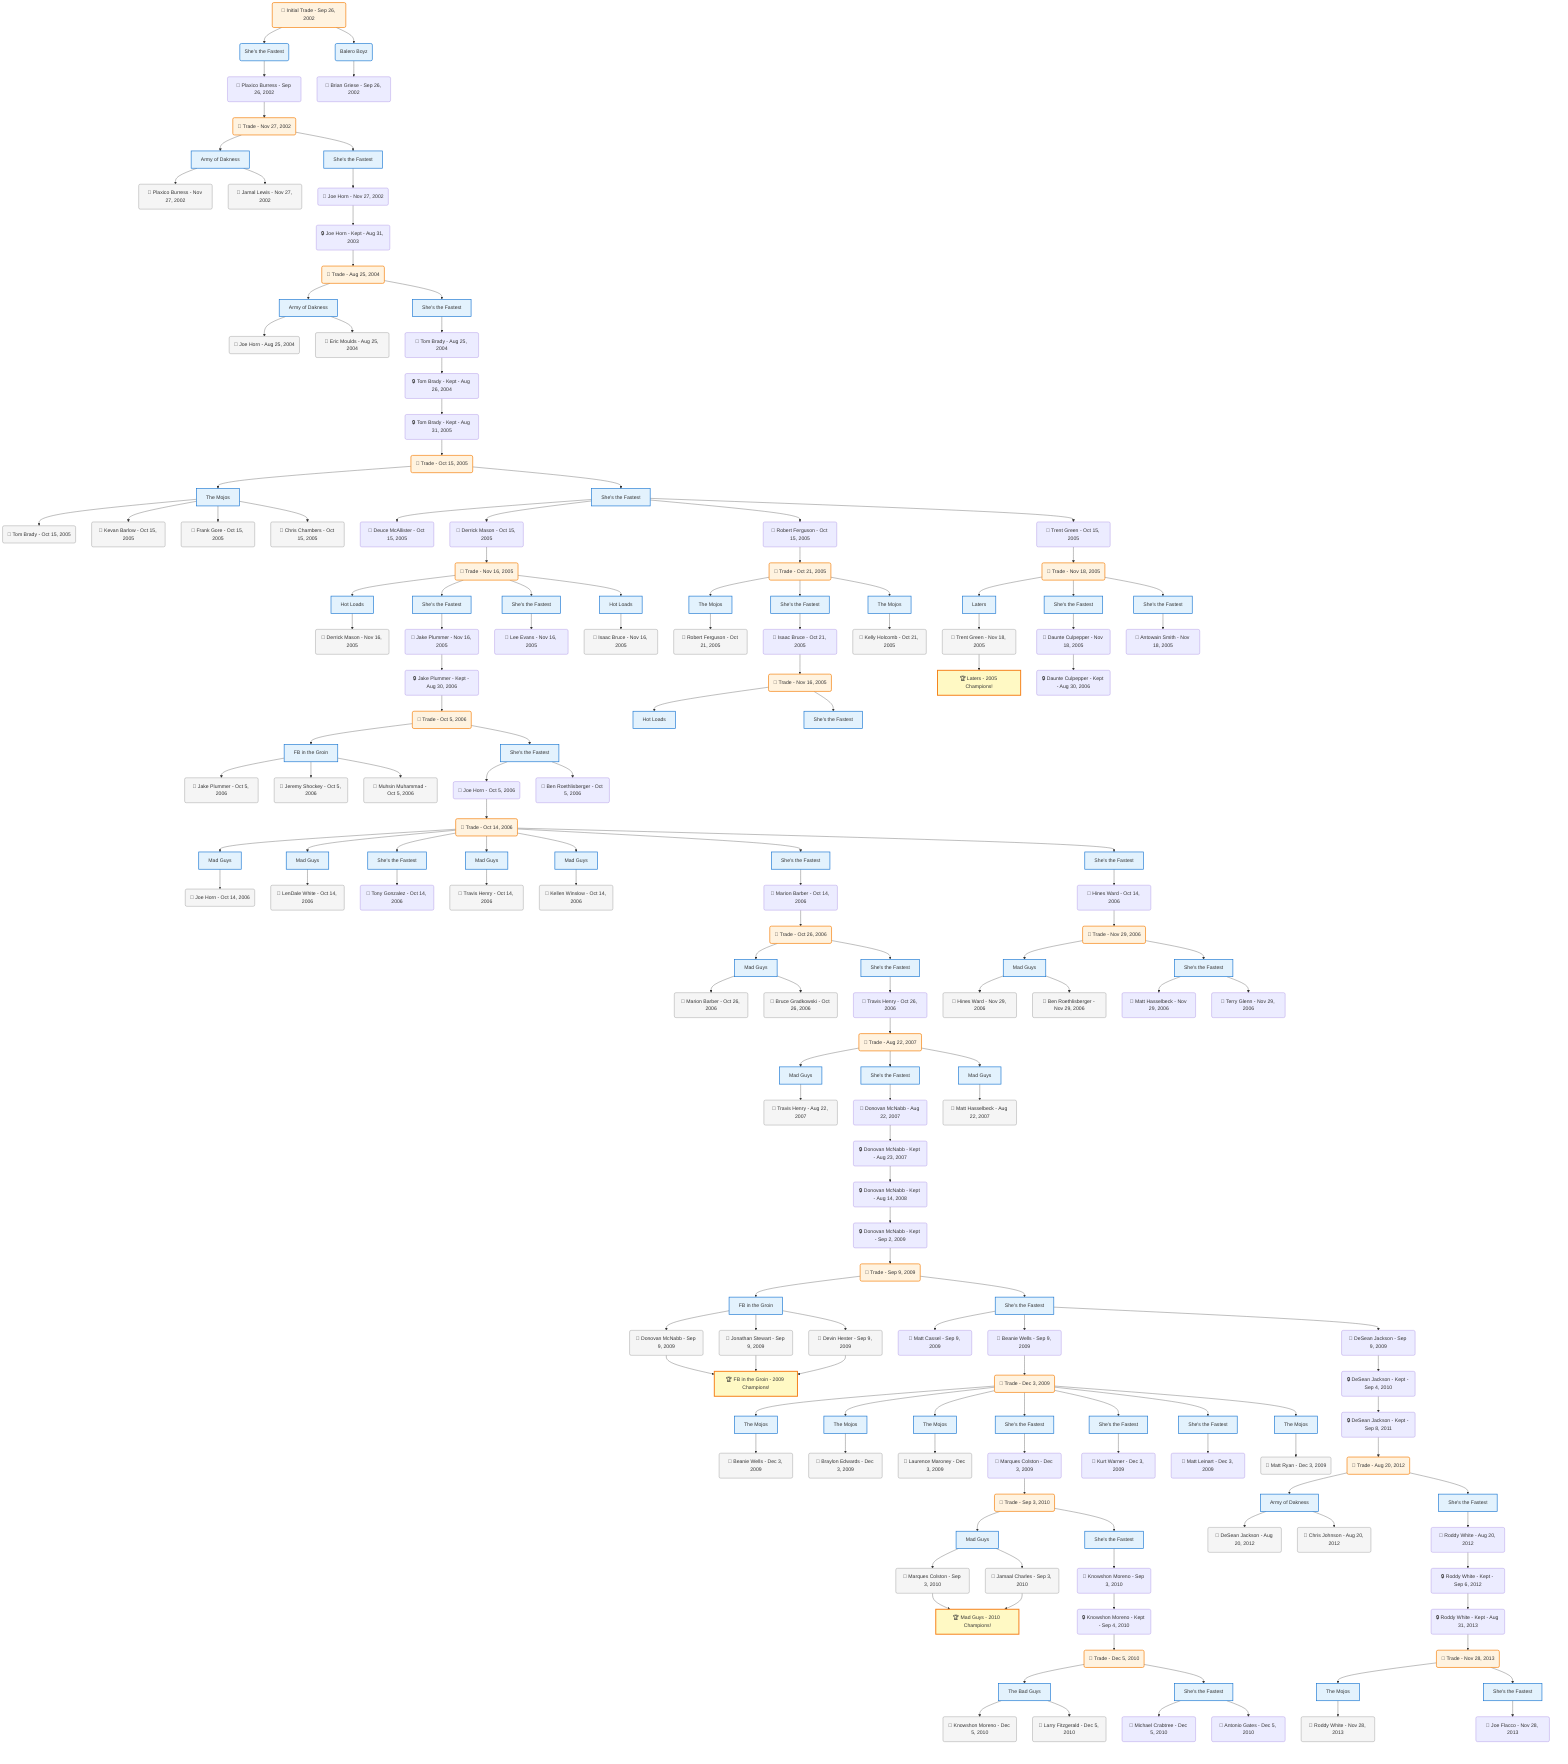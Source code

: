flowchart TD

    TRADE_MAIN("🔄 Initial Trade - Sep 26, 2002")
    TEAM_1("She's the Fastest")
    TEAM_2("Balero Boyz")
    NODE_e73a4d75-3c39-418b-83bf-5400a06d812b("🔄 Plaxico Burress - Sep 26, 2002")
    TRADE_c9e23dff-caff-466d-9021-720c18fcf674_3("🔄 Trade - Nov 27, 2002")
    TEAM_40f7599b-e68f-4bf4-9553-bf7e10924635_4["Army of Dakness"]
    NODE_47456492-c7e7-4cfd-8cba-3abeeae18756("🔄 Plaxico Burress - Nov 27, 2002")
    NODE_a34509b1-a19e-4f5c-b527-c4be0260620e("🔄 Jamal Lewis - Nov 27, 2002")
    TEAM_4449259f-64af-44fd-9235-1facc0926234_5["She's the Fastest"]
    NODE_7c6aa258-a826-4100-a271-447001b177e8("🔄 Joe Horn - Nov 27, 2002")
    NODE_f91b9794-75a1-4497-9d7b-c937f57704a2("🔒 Joe Horn - Kept - Aug 31, 2003")
    TRADE_4ff51cdc-f290-4fad-af7b-6c9cd15b3332_6("🔄 Trade - Aug 25, 2004")
    TEAM_40f7599b-e68f-4bf4-9553-bf7e10924635_7["Army of Dakness"]
    NODE_ec2dca4a-cc47-4359-bca9-9b2e328fa0e8("🔄 Joe Horn - Aug 25, 2004")
    NODE_e9df46e1-87c5-4ad4-860c-37a4f395e231("🔄 Eric Moulds - Aug 25, 2004")
    TEAM_4449259f-64af-44fd-9235-1facc0926234_8["She's the Fastest"]
    NODE_06ba16df-93ef-4b65-b17c-1578e79d0d9e("🔄 Tom Brady - Aug 25, 2004")
    NODE_1df80d1c-03d7-45ad-89ab-46b99e44149f("🔒 Tom Brady - Kept - Aug 26, 2004")
    NODE_1a406189-c686-4bfc-aa30-962688a6c7e3("🔒 Tom Brady - Kept - Aug 31, 2005")
    TRADE_252904e5-c7ca-4e00-8c3b-297dae410711_9("🔄 Trade - Oct 15, 2005")
    TEAM_bbe2d0ad-54cf-4c22-be82-b2a5f262a157_10["The Mojos"]
    NODE_8b33942d-0a32-467b-8e67-02066c38937a("🔄 Tom Brady - Oct 15, 2005")
    NODE_b74de993-7349-4e20-ae5c-8f8462f831ff("🔄 Kevan Barlow - Oct 15, 2005")
    NODE_d84435b0-f7f9-494c-a91c-c4f75add7031("🔄 Frank Gore - Oct 15, 2005")
    NODE_5d13be28-54e5-4ffc-8e48-d3a0c871123f("🔄 Chris Chambers - Oct 15, 2005")
    TEAM_4449259f-64af-44fd-9235-1facc0926234_11["She's the Fastest"]
    NODE_7b796b96-f948-4ab7-80ca-1763b1f70b23("🔄 Deuce McAllister - Oct 15, 2005")
    NODE_b95df2c3-bb8a-4c0a-b8d9-2f98268c8636("🔄 Derrick Mason - Oct 15, 2005")
    TRADE_481a314d-2bf1-4e89-b525-27336309fb27_12("🔄 Trade - Nov 16, 2005")
    TEAM_8e9f18ff-62c3-40e8-bb10-32f74cf4ee33_13["Hot Loads"]
    NODE_b6e4e873-9023-4563-8c44-ce1008afc077("🔄 Derrick Mason - Nov 16, 2005")
    TEAM_4449259f-64af-44fd-9235-1facc0926234_14["She's the Fastest"]
    NODE_dd9740e3-ccfd-4b02-bbff-1935a00722bb("🔄 Jake Plummer - Nov 16, 2005")
    NODE_9fabe81e-5e0c-42d7-8375-c211189eb514("🔒 Jake Plummer - Kept - Aug 30, 2006")
    TRADE_ec8047e7-9914-4c8f-8182-dfe15f74e699_15("🔄 Trade - Oct 5, 2006")
    TEAM_f483ecf1-cd17-4991-854b-e52dfc957b45_16["FB in the Groin"]
    NODE_69ecdbbe-6332-4926-9a78-c7965cbc96dc("🔄 Jake Plummer - Oct 5, 2006")
    NODE_c57e70ab-6f35-4286-b3f0-13b79a160e15("🔄 Jeremy Shockey - Oct 5, 2006")
    NODE_444c6e1b-4de0-497e-bb5f-f65850abe6c6("🔄 Muhsin Muhammad - Oct 5, 2006")
    TEAM_4449259f-64af-44fd-9235-1facc0926234_17["She's the Fastest"]
    NODE_b3d96c99-6169-4838-a146-0ccb6553a40f("🔄 Joe Horn - Oct 5, 2006")
    TRADE_ce20ada5-488c-42bb-81ff-654bf10c775e_18("🔄 Trade - Oct 14, 2006")
    TEAM_f5908944-6efd-40eb-af54-6c53004e0e2f_19["Mad Guys"]
    NODE_2d5e163c-cf82-4f0c-b2b0-928482ea4ad2("🔄 Joe Horn - Oct 14, 2006")
    TEAM_f5908944-6efd-40eb-af54-6c53004e0e2f_20["Mad Guys"]
    NODE_f2a49ad0-9bef-4fd1-94ed-61651a84658b("🔄 LenDale White - Oct 14, 2006")
    TEAM_4449259f-64af-44fd-9235-1facc0926234_21["She's the Fastest"]
    NODE_318494ea-3c4e-4311-aae1-6262e1d62dd2("🔄 Tony Gonzalez - Oct 14, 2006")
    TEAM_f5908944-6efd-40eb-af54-6c53004e0e2f_22["Mad Guys"]
    NODE_282956be-e712-4df6-843a-9d92485c0ae4("🔄 Travis Henry - Oct 14, 2006")
    TEAM_f5908944-6efd-40eb-af54-6c53004e0e2f_23["Mad Guys"]
    NODE_226cc31f-fa1b-4444-9edd-d799c92a88af("🔄 Kellen Winslow - Oct 14, 2006")
    TEAM_4449259f-64af-44fd-9235-1facc0926234_24["She's the Fastest"]
    NODE_76fc29b7-369e-4798-8eac-eaa63e814539("🔄 Marion Barber - Oct 14, 2006")
    TRADE_5d3bc4a9-4882-4228-a856-7e54ae8aafc2_25("🔄 Trade - Oct 26, 2006")
    TEAM_f5908944-6efd-40eb-af54-6c53004e0e2f_26["Mad Guys"]
    NODE_1977b820-e794-4826-a87e-c7ab3bffeb05("🔄 Marion Barber - Oct 26, 2006")
    NODE_48b9675f-7bae-44b9-a520-04d629791a34("🔄 Bruce Gradkowski - Oct 26, 2006")
    TEAM_4449259f-64af-44fd-9235-1facc0926234_27["She's the Fastest"]
    NODE_6372070f-eeba-4284-a58b-94618802e524("🔄 Travis Henry - Oct 26, 2006")
    TRADE_308eb20b-53a3-4f9b-966d-71bfd7563fae_28("🔄 Trade - Aug 22, 2007")
    TEAM_f5908944-6efd-40eb-af54-6c53004e0e2f_29["Mad Guys"]
    NODE_5040ed8f-9252-42e7-8404-b38608ad1d57("🔄 Travis Henry - Aug 22, 2007")
    TEAM_4449259f-64af-44fd-9235-1facc0926234_30["She's the Fastest"]
    NODE_785862b2-4564-4496-aacf-45ba6c83093f("🔄 Donovan McNabb - Aug 22, 2007")
    NODE_6d0e067b-138d-4c48-a5a8-b1066288bdf3("🔒 Donovan McNabb - Kept - Aug 23, 2007")
    NODE_f4f33216-fc5e-425e-a2da-c957a8101213("🔒 Donovan McNabb - Kept - Aug 14, 2008")
    NODE_566b66a0-df77-4a32-a603-975b992e6062("🔒 Donovan McNabb - Kept - Sep 2, 2009")
    TRADE_d64744f2-649c-41d8-81d6-cb12408f9a20_31("🔄 Trade - Sep 9, 2009")
    TEAM_f483ecf1-cd17-4991-854b-e52dfc957b45_32["FB in the Groin"]
    NODE_3128e3d6-ada1-4ddc-99ad-add55e2d292b("🔄 Donovan McNabb - Sep 9, 2009")
    CHAMP_f483ecf1-cd17-4991-854b-e52dfc957b45_2009["🏆 FB in the Groin - 2009 Champions!"]
    NODE_15682633-4c98-4792-b4d5-ef220e682543("🔄 Jonathan Stewart - Sep 9, 2009")
    NODE_2506304d-9aeb-4778-8bbb-feb1241129b8("🔄 Devin Hester - Sep 9, 2009")
    TEAM_4449259f-64af-44fd-9235-1facc0926234_33["She's the Fastest"]
    NODE_da366052-1793-4ec3-aeef-e2d58fcebf07("🔄 Matt Cassel - Sep 9, 2009")
    NODE_6dd1fdfd-8b13-4c36-b124-f5bc0932f73f("🔄 Beanie Wells - Sep 9, 2009")
    TRADE_e8c7b327-7c15-4132-8918-1ccb803d3cb3_34("🔄 Trade - Dec 3, 2009")
    TEAM_bbe2d0ad-54cf-4c22-be82-b2a5f262a157_35["The Mojos"]
    NODE_fb21570f-4fa7-4277-b242-752759ecd6ca("🔄 Beanie Wells - Dec 3, 2009")
    TEAM_bbe2d0ad-54cf-4c22-be82-b2a5f262a157_36["The Mojos"]
    NODE_8ad98370-e765-4528-899b-039fc791b409("🔄 Braylon Edwards - Dec 3, 2009")
    TEAM_bbe2d0ad-54cf-4c22-be82-b2a5f262a157_37["The Mojos"]
    NODE_16e44121-7fef-4e60-a4d8-39d87a019805("🔄 Laurence Maroney - Dec 3, 2009")
    TEAM_4449259f-64af-44fd-9235-1facc0926234_38["She's the Fastest"]
    NODE_8f183324-b3dc-46b4-bbe0-76f206cb24ee("🔄 Marques Colston - Dec 3, 2009")
    TRADE_664c0593-08b2-4014-96b5-f9505dd0abcf_39("🔄 Trade - Sep 3, 2010")
    TEAM_f5908944-6efd-40eb-af54-6c53004e0e2f_40["Mad Guys"]
    NODE_95e1e39b-1714-410c-9892-ac5cc4bc5223("🔄 Marques Colston - Sep 3, 2010")
    CHAMP_f5908944-6efd-40eb-af54-6c53004e0e2f_2010["🏆 Mad Guys - 2010 Champions!"]
    NODE_281c90e5-f919-4693-8733-eee9f5c6f6da("🔄 Jamaal Charles - Sep 3, 2010")
    TEAM_4449259f-64af-44fd-9235-1facc0926234_41["She's the Fastest"]
    NODE_fd02085d-71ad-46e1-b7cc-06f45da9eb89("🔄 Knowshon Moreno - Sep 3, 2010")
    NODE_27d92d64-f467-4a04-b71b-391a2d495356("🔒 Knowshon Moreno - Kept - Sep 4, 2010")
    TRADE_7079c566-1aef-449d-80e3-81013e223777_42("🔄 Trade - Dec 5, 2010")
    TEAM_b2220d1a-ff75-4622-9757-09978901110f_43["The Bad Guys"]
    NODE_e3eeb034-e4c6-4be5-a812-b2c48eba0d53("🔄 Knowshon Moreno - Dec 5, 2010")
    NODE_fbf9d819-d0b8-4ee4-afe1-0b279afe083d("🔄 Larry Fitzgerald - Dec 5, 2010")
    TEAM_4449259f-64af-44fd-9235-1facc0926234_44["She's the Fastest"]
    NODE_3f49242f-c13a-4378-b163-959d8092b13e("🔄 Michael Crabtree - Dec 5, 2010")
    NODE_e2188277-78ab-4766-9782-da39ab3295ef("🔄 Antonio Gates - Dec 5, 2010")
    TEAM_4449259f-64af-44fd-9235-1facc0926234_45["She's the Fastest"]
    NODE_6bc2416f-f57e-4b16-8235-be0b7609e651("🔄 Kurt Warner - Dec 3, 2009")
    TEAM_4449259f-64af-44fd-9235-1facc0926234_46["She's the Fastest"]
    NODE_1ef12492-61ee-4b66-bd62-daa01556b535("🔄 Matt Leinart - Dec 3, 2009")
    TEAM_bbe2d0ad-54cf-4c22-be82-b2a5f262a157_47["The Mojos"]
    NODE_7ae52589-c36b-4b14-8fb9-f6b745ba608d("🔄 Matt Ryan - Dec 3, 2009")
    NODE_620b330b-81b8-4a9f-9476-febda8d1f7e0("🔄 DeSean Jackson - Sep 9, 2009")
    NODE_4108947d-3fba-4cd0-b690-a74622f6719b("🔒 DeSean Jackson - Kept - Sep 4, 2010")
    NODE_847cf1ae-bc2d-47d1-a1e7-f5ebcd390247("🔒 DeSean Jackson - Kept - Sep 8, 2011")
    TRADE_776f10c8-b633-44f1-9b69-2c1a3e3960a8_48("🔄 Trade - Aug 20, 2012")
    TEAM_40f7599b-e68f-4bf4-9553-bf7e10924635_49["Army of Dakness"]
    NODE_f91646d3-8672-4501-84ce-fee2f323f2a6("🔄 DeSean Jackson - Aug 20, 2012")
    NODE_0b176d9f-318c-441e-bec5-2f4e158dfe93("🔄 Chris Johnson - Aug 20, 2012")
    TEAM_4449259f-64af-44fd-9235-1facc0926234_50["She's the Fastest"]
    NODE_5014c5ff-0cc0-477c-8366-0057daba9002("🔄 Roddy White - Aug 20, 2012")
    NODE_b73ba180-9d18-48a1-b198-dd22f915a95f("🔒 Roddy White - Kept - Sep 6, 2012")
    NODE_3bb6ed06-96a5-4ace-89d9-8d7919d0dae1("🔒 Roddy White - Kept - Aug 31, 2013")
    TRADE_0ded9ddb-c05f-4690-885f-7c5615a42e55_51("🔄 Trade - Nov 28, 2013")
    TEAM_bbe2d0ad-54cf-4c22-be82-b2a5f262a157_52["The Mojos"]
    NODE_4f5d45ce-ecc7-4ae4-a143-0b055f240c09("🔄 Roddy White - Nov 28, 2013")
    TEAM_4449259f-64af-44fd-9235-1facc0926234_53["She's the Fastest"]
    NODE_d8b30ecd-e75e-4fa9-a32d-edb51a22a96e("🔄 Joe Flacco - Nov 28, 2013")
    TEAM_f5908944-6efd-40eb-af54-6c53004e0e2f_54["Mad Guys"]
    NODE_06b4815b-97ba-4f51-8303-f5cfed55f7a3("🔄 Matt Hasselbeck - Aug 22, 2007")
    TEAM_4449259f-64af-44fd-9235-1facc0926234_55["She's the Fastest"]
    NODE_fd2f47c1-8ed6-4c4d-92c5-fa95074e6f3b("🔄 Hines Ward - Oct 14, 2006")
    TRADE_06fb8c3a-33af-4b79-ab48-d50c700a376b_56("🔄 Trade - Nov 29, 2006")
    TEAM_f5908944-6efd-40eb-af54-6c53004e0e2f_57["Mad Guys"]
    NODE_bdd103d9-e937-4bd8-b04e-546096a292a3("🔄 Hines Ward - Nov 29, 2006")
    NODE_58f26ffa-7c76-48c0-a511-e4ad4db00d53("🔄 Ben Roethlisberger - Nov 29, 2006")
    TEAM_4449259f-64af-44fd-9235-1facc0926234_58["She's the Fastest"]
    NODE_ba802b4a-92bf-43a5-ba4e-92405ba533ed("🔄 Matt Hasselbeck - Nov 29, 2006")
    NODE_26eb6b05-5762-4b25-8cba-d62d74e4bc48("🔄 Terry Glenn - Nov 29, 2006")
    NODE_5641278b-5d11-44ac-bd94-4078d5654562("🔄 Ben Roethlisberger - Oct 5, 2006")
    TEAM_4449259f-64af-44fd-9235-1facc0926234_59["She's the Fastest"]
    NODE_920ec44a-401f-4b74-b240-5a0ec0fbc8bb("🔄 Lee Evans - Nov 16, 2005")
    TEAM_8e9f18ff-62c3-40e8-bb10-32f74cf4ee33_60["Hot Loads"]
    NODE_91e1931d-f9b7-453e-aa07-7162e3caa4c2("🔄 Isaac Bruce - Nov 16, 2005")
    NODE_6b9d65bd-2e53-465e-a1ab-468244ef1558("🔄 Robert Ferguson - Oct 15, 2005")
    TRADE_1cf50cbf-9ec0-4288-a07c-24c63552f784_61("🔄 Trade - Oct 21, 2005")
    TEAM_bbe2d0ad-54cf-4c22-be82-b2a5f262a157_62["The Mojos"]
    NODE_fe76140e-27cf-4bd3-b9b3-c917e074d4b9("🔄 Robert Ferguson - Oct 21, 2005")
    TEAM_4449259f-64af-44fd-9235-1facc0926234_63["She's the Fastest"]
    NODE_e17e06b6-a265-45cc-89e7-a0e8c9608cac("🔄 Isaac Bruce - Oct 21, 2005")
    TRADE_481a314d-2bf1-4e89-b525-27336309fb27_64("🔄 Trade - Nov 16, 2005")
    TEAM_8e9f18ff-62c3-40e8-bb10-32f74cf4ee33_65["Hot Loads"]
    TEAM_4449259f-64af-44fd-9235-1facc0926234_66["She's the Fastest"]
    TEAM_bbe2d0ad-54cf-4c22-be82-b2a5f262a157_67["The Mojos"]
    NODE_2231d014-4a4b-411d-8997-bd39ce98bf2c("🔄 Kelly Holcomb - Oct 21, 2005")
    NODE_fde3e885-4394-421c-aec6-8300e3bdc0b1("🔄 Trent Green - Oct 15, 2005")
    TRADE_827e2df3-a5f0-440e-b717-91eaebf821cd_68("🔄 Trade - Nov 18, 2005")
    TEAM_825928a9-7194-43aa-b7ae-fc78c2510b16_69["Laters"]
    NODE_e596635c-f617-4bfe-a16b-8d4585549004("🔄 Trent Green - Nov 18, 2005")
    CHAMP_825928a9-7194-43aa-b7ae-fc78c2510b16_2005["🏆 Laters - 2005 Champions!"]
    TEAM_4449259f-64af-44fd-9235-1facc0926234_70["She's the Fastest"]
    NODE_5ab5eff2-8bb5-4004-b255-51849d4c8465("🔄 Daunte Culpepper - Nov 18, 2005")
    NODE_669e3933-9be8-430f-9abd-a64c20c79f47("🔒 Daunte Culpepper - Kept - Aug 30, 2006")
    TEAM_4449259f-64af-44fd-9235-1facc0926234_71["She's the Fastest"]
    NODE_5cb43d92-7613-4633-8131-e1f703ca05ea("🔄 Antowain Smith - Nov 18, 2005")
    NODE_babeec47-e5d1-448f-aafc-91d0cb1a1460("🔄 Brian Griese - Sep 26, 2002")

    TRADE_MAIN --> TEAM_1
    TRADE_MAIN --> TEAM_2
    TEAM_1 --> NODE_e73a4d75-3c39-418b-83bf-5400a06d812b
    NODE_e73a4d75-3c39-418b-83bf-5400a06d812b --> TRADE_c9e23dff-caff-466d-9021-720c18fcf674_3
    TRADE_c9e23dff-caff-466d-9021-720c18fcf674_3 --> TEAM_40f7599b-e68f-4bf4-9553-bf7e10924635_4
    TEAM_40f7599b-e68f-4bf4-9553-bf7e10924635_4 --> NODE_47456492-c7e7-4cfd-8cba-3abeeae18756
    TEAM_40f7599b-e68f-4bf4-9553-bf7e10924635_4 --> NODE_a34509b1-a19e-4f5c-b527-c4be0260620e
    TRADE_c9e23dff-caff-466d-9021-720c18fcf674_3 --> TEAM_4449259f-64af-44fd-9235-1facc0926234_5
    TEAM_4449259f-64af-44fd-9235-1facc0926234_5 --> NODE_7c6aa258-a826-4100-a271-447001b177e8
    NODE_7c6aa258-a826-4100-a271-447001b177e8 --> NODE_f91b9794-75a1-4497-9d7b-c937f57704a2
    NODE_f91b9794-75a1-4497-9d7b-c937f57704a2 --> TRADE_4ff51cdc-f290-4fad-af7b-6c9cd15b3332_6
    TRADE_4ff51cdc-f290-4fad-af7b-6c9cd15b3332_6 --> TEAM_40f7599b-e68f-4bf4-9553-bf7e10924635_7
    TEAM_40f7599b-e68f-4bf4-9553-bf7e10924635_7 --> NODE_ec2dca4a-cc47-4359-bca9-9b2e328fa0e8
    TEAM_40f7599b-e68f-4bf4-9553-bf7e10924635_7 --> NODE_e9df46e1-87c5-4ad4-860c-37a4f395e231
    TRADE_4ff51cdc-f290-4fad-af7b-6c9cd15b3332_6 --> TEAM_4449259f-64af-44fd-9235-1facc0926234_8
    TEAM_4449259f-64af-44fd-9235-1facc0926234_8 --> NODE_06ba16df-93ef-4b65-b17c-1578e79d0d9e
    NODE_06ba16df-93ef-4b65-b17c-1578e79d0d9e --> NODE_1df80d1c-03d7-45ad-89ab-46b99e44149f
    NODE_1df80d1c-03d7-45ad-89ab-46b99e44149f --> NODE_1a406189-c686-4bfc-aa30-962688a6c7e3
    NODE_1a406189-c686-4bfc-aa30-962688a6c7e3 --> TRADE_252904e5-c7ca-4e00-8c3b-297dae410711_9
    TRADE_252904e5-c7ca-4e00-8c3b-297dae410711_9 --> TEAM_bbe2d0ad-54cf-4c22-be82-b2a5f262a157_10
    TEAM_bbe2d0ad-54cf-4c22-be82-b2a5f262a157_10 --> NODE_8b33942d-0a32-467b-8e67-02066c38937a
    TEAM_bbe2d0ad-54cf-4c22-be82-b2a5f262a157_10 --> NODE_b74de993-7349-4e20-ae5c-8f8462f831ff
    TEAM_bbe2d0ad-54cf-4c22-be82-b2a5f262a157_10 --> NODE_d84435b0-f7f9-494c-a91c-c4f75add7031
    TEAM_bbe2d0ad-54cf-4c22-be82-b2a5f262a157_10 --> NODE_5d13be28-54e5-4ffc-8e48-d3a0c871123f
    TRADE_252904e5-c7ca-4e00-8c3b-297dae410711_9 --> TEAM_4449259f-64af-44fd-9235-1facc0926234_11
    TEAM_4449259f-64af-44fd-9235-1facc0926234_11 --> NODE_7b796b96-f948-4ab7-80ca-1763b1f70b23
    TEAM_4449259f-64af-44fd-9235-1facc0926234_11 --> NODE_b95df2c3-bb8a-4c0a-b8d9-2f98268c8636
    NODE_b95df2c3-bb8a-4c0a-b8d9-2f98268c8636 --> TRADE_481a314d-2bf1-4e89-b525-27336309fb27_12
    TRADE_481a314d-2bf1-4e89-b525-27336309fb27_12 --> TEAM_8e9f18ff-62c3-40e8-bb10-32f74cf4ee33_13
    TEAM_8e9f18ff-62c3-40e8-bb10-32f74cf4ee33_13 --> NODE_b6e4e873-9023-4563-8c44-ce1008afc077
    TRADE_481a314d-2bf1-4e89-b525-27336309fb27_12 --> TEAM_4449259f-64af-44fd-9235-1facc0926234_14
    TEAM_4449259f-64af-44fd-9235-1facc0926234_14 --> NODE_dd9740e3-ccfd-4b02-bbff-1935a00722bb
    NODE_dd9740e3-ccfd-4b02-bbff-1935a00722bb --> NODE_9fabe81e-5e0c-42d7-8375-c211189eb514
    NODE_9fabe81e-5e0c-42d7-8375-c211189eb514 --> TRADE_ec8047e7-9914-4c8f-8182-dfe15f74e699_15
    TRADE_ec8047e7-9914-4c8f-8182-dfe15f74e699_15 --> TEAM_f483ecf1-cd17-4991-854b-e52dfc957b45_16
    TEAM_f483ecf1-cd17-4991-854b-e52dfc957b45_16 --> NODE_69ecdbbe-6332-4926-9a78-c7965cbc96dc
    TEAM_f483ecf1-cd17-4991-854b-e52dfc957b45_16 --> NODE_c57e70ab-6f35-4286-b3f0-13b79a160e15
    TEAM_f483ecf1-cd17-4991-854b-e52dfc957b45_16 --> NODE_444c6e1b-4de0-497e-bb5f-f65850abe6c6
    TRADE_ec8047e7-9914-4c8f-8182-dfe15f74e699_15 --> TEAM_4449259f-64af-44fd-9235-1facc0926234_17
    TEAM_4449259f-64af-44fd-9235-1facc0926234_17 --> NODE_b3d96c99-6169-4838-a146-0ccb6553a40f
    NODE_b3d96c99-6169-4838-a146-0ccb6553a40f --> TRADE_ce20ada5-488c-42bb-81ff-654bf10c775e_18
    TRADE_ce20ada5-488c-42bb-81ff-654bf10c775e_18 --> TEAM_f5908944-6efd-40eb-af54-6c53004e0e2f_19
    TEAM_f5908944-6efd-40eb-af54-6c53004e0e2f_19 --> NODE_2d5e163c-cf82-4f0c-b2b0-928482ea4ad2
    TRADE_ce20ada5-488c-42bb-81ff-654bf10c775e_18 --> TEAM_f5908944-6efd-40eb-af54-6c53004e0e2f_20
    TEAM_f5908944-6efd-40eb-af54-6c53004e0e2f_20 --> NODE_f2a49ad0-9bef-4fd1-94ed-61651a84658b
    TRADE_ce20ada5-488c-42bb-81ff-654bf10c775e_18 --> TEAM_4449259f-64af-44fd-9235-1facc0926234_21
    TEAM_4449259f-64af-44fd-9235-1facc0926234_21 --> NODE_318494ea-3c4e-4311-aae1-6262e1d62dd2
    TRADE_ce20ada5-488c-42bb-81ff-654bf10c775e_18 --> TEAM_f5908944-6efd-40eb-af54-6c53004e0e2f_22
    TEAM_f5908944-6efd-40eb-af54-6c53004e0e2f_22 --> NODE_282956be-e712-4df6-843a-9d92485c0ae4
    TRADE_ce20ada5-488c-42bb-81ff-654bf10c775e_18 --> TEAM_f5908944-6efd-40eb-af54-6c53004e0e2f_23
    TEAM_f5908944-6efd-40eb-af54-6c53004e0e2f_23 --> NODE_226cc31f-fa1b-4444-9edd-d799c92a88af
    TRADE_ce20ada5-488c-42bb-81ff-654bf10c775e_18 --> TEAM_4449259f-64af-44fd-9235-1facc0926234_24
    TEAM_4449259f-64af-44fd-9235-1facc0926234_24 --> NODE_76fc29b7-369e-4798-8eac-eaa63e814539
    NODE_76fc29b7-369e-4798-8eac-eaa63e814539 --> TRADE_5d3bc4a9-4882-4228-a856-7e54ae8aafc2_25
    TRADE_5d3bc4a9-4882-4228-a856-7e54ae8aafc2_25 --> TEAM_f5908944-6efd-40eb-af54-6c53004e0e2f_26
    TEAM_f5908944-6efd-40eb-af54-6c53004e0e2f_26 --> NODE_1977b820-e794-4826-a87e-c7ab3bffeb05
    TEAM_f5908944-6efd-40eb-af54-6c53004e0e2f_26 --> NODE_48b9675f-7bae-44b9-a520-04d629791a34
    TRADE_5d3bc4a9-4882-4228-a856-7e54ae8aafc2_25 --> TEAM_4449259f-64af-44fd-9235-1facc0926234_27
    TEAM_4449259f-64af-44fd-9235-1facc0926234_27 --> NODE_6372070f-eeba-4284-a58b-94618802e524
    NODE_6372070f-eeba-4284-a58b-94618802e524 --> TRADE_308eb20b-53a3-4f9b-966d-71bfd7563fae_28
    TRADE_308eb20b-53a3-4f9b-966d-71bfd7563fae_28 --> TEAM_f5908944-6efd-40eb-af54-6c53004e0e2f_29
    TEAM_f5908944-6efd-40eb-af54-6c53004e0e2f_29 --> NODE_5040ed8f-9252-42e7-8404-b38608ad1d57
    TRADE_308eb20b-53a3-4f9b-966d-71bfd7563fae_28 --> TEAM_4449259f-64af-44fd-9235-1facc0926234_30
    TEAM_4449259f-64af-44fd-9235-1facc0926234_30 --> NODE_785862b2-4564-4496-aacf-45ba6c83093f
    NODE_785862b2-4564-4496-aacf-45ba6c83093f --> NODE_6d0e067b-138d-4c48-a5a8-b1066288bdf3
    NODE_6d0e067b-138d-4c48-a5a8-b1066288bdf3 --> NODE_f4f33216-fc5e-425e-a2da-c957a8101213
    NODE_f4f33216-fc5e-425e-a2da-c957a8101213 --> NODE_566b66a0-df77-4a32-a603-975b992e6062
    NODE_566b66a0-df77-4a32-a603-975b992e6062 --> TRADE_d64744f2-649c-41d8-81d6-cb12408f9a20_31
    TRADE_d64744f2-649c-41d8-81d6-cb12408f9a20_31 --> TEAM_f483ecf1-cd17-4991-854b-e52dfc957b45_32
    TEAM_f483ecf1-cd17-4991-854b-e52dfc957b45_32 --> NODE_3128e3d6-ada1-4ddc-99ad-add55e2d292b
    NODE_3128e3d6-ada1-4ddc-99ad-add55e2d292b --> CHAMP_f483ecf1-cd17-4991-854b-e52dfc957b45_2009
    TEAM_f483ecf1-cd17-4991-854b-e52dfc957b45_32 --> NODE_15682633-4c98-4792-b4d5-ef220e682543
    NODE_15682633-4c98-4792-b4d5-ef220e682543 --> CHAMP_f483ecf1-cd17-4991-854b-e52dfc957b45_2009
    TEAM_f483ecf1-cd17-4991-854b-e52dfc957b45_32 --> NODE_2506304d-9aeb-4778-8bbb-feb1241129b8
    NODE_2506304d-9aeb-4778-8bbb-feb1241129b8 --> CHAMP_f483ecf1-cd17-4991-854b-e52dfc957b45_2009
    TRADE_d64744f2-649c-41d8-81d6-cb12408f9a20_31 --> TEAM_4449259f-64af-44fd-9235-1facc0926234_33
    TEAM_4449259f-64af-44fd-9235-1facc0926234_33 --> NODE_da366052-1793-4ec3-aeef-e2d58fcebf07
    TEAM_4449259f-64af-44fd-9235-1facc0926234_33 --> NODE_6dd1fdfd-8b13-4c36-b124-f5bc0932f73f
    NODE_6dd1fdfd-8b13-4c36-b124-f5bc0932f73f --> TRADE_e8c7b327-7c15-4132-8918-1ccb803d3cb3_34
    TRADE_e8c7b327-7c15-4132-8918-1ccb803d3cb3_34 --> TEAM_bbe2d0ad-54cf-4c22-be82-b2a5f262a157_35
    TEAM_bbe2d0ad-54cf-4c22-be82-b2a5f262a157_35 --> NODE_fb21570f-4fa7-4277-b242-752759ecd6ca
    TRADE_e8c7b327-7c15-4132-8918-1ccb803d3cb3_34 --> TEAM_bbe2d0ad-54cf-4c22-be82-b2a5f262a157_36
    TEAM_bbe2d0ad-54cf-4c22-be82-b2a5f262a157_36 --> NODE_8ad98370-e765-4528-899b-039fc791b409
    TRADE_e8c7b327-7c15-4132-8918-1ccb803d3cb3_34 --> TEAM_bbe2d0ad-54cf-4c22-be82-b2a5f262a157_37
    TEAM_bbe2d0ad-54cf-4c22-be82-b2a5f262a157_37 --> NODE_16e44121-7fef-4e60-a4d8-39d87a019805
    TRADE_e8c7b327-7c15-4132-8918-1ccb803d3cb3_34 --> TEAM_4449259f-64af-44fd-9235-1facc0926234_38
    TEAM_4449259f-64af-44fd-9235-1facc0926234_38 --> NODE_8f183324-b3dc-46b4-bbe0-76f206cb24ee
    NODE_8f183324-b3dc-46b4-bbe0-76f206cb24ee --> TRADE_664c0593-08b2-4014-96b5-f9505dd0abcf_39
    TRADE_664c0593-08b2-4014-96b5-f9505dd0abcf_39 --> TEAM_f5908944-6efd-40eb-af54-6c53004e0e2f_40
    TEAM_f5908944-6efd-40eb-af54-6c53004e0e2f_40 --> NODE_95e1e39b-1714-410c-9892-ac5cc4bc5223
    NODE_95e1e39b-1714-410c-9892-ac5cc4bc5223 --> CHAMP_f5908944-6efd-40eb-af54-6c53004e0e2f_2010
    TEAM_f5908944-6efd-40eb-af54-6c53004e0e2f_40 --> NODE_281c90e5-f919-4693-8733-eee9f5c6f6da
    NODE_281c90e5-f919-4693-8733-eee9f5c6f6da --> CHAMP_f5908944-6efd-40eb-af54-6c53004e0e2f_2010
    TRADE_664c0593-08b2-4014-96b5-f9505dd0abcf_39 --> TEAM_4449259f-64af-44fd-9235-1facc0926234_41
    TEAM_4449259f-64af-44fd-9235-1facc0926234_41 --> NODE_fd02085d-71ad-46e1-b7cc-06f45da9eb89
    NODE_fd02085d-71ad-46e1-b7cc-06f45da9eb89 --> NODE_27d92d64-f467-4a04-b71b-391a2d495356
    NODE_27d92d64-f467-4a04-b71b-391a2d495356 --> TRADE_7079c566-1aef-449d-80e3-81013e223777_42
    TRADE_7079c566-1aef-449d-80e3-81013e223777_42 --> TEAM_b2220d1a-ff75-4622-9757-09978901110f_43
    TEAM_b2220d1a-ff75-4622-9757-09978901110f_43 --> NODE_e3eeb034-e4c6-4be5-a812-b2c48eba0d53
    TEAM_b2220d1a-ff75-4622-9757-09978901110f_43 --> NODE_fbf9d819-d0b8-4ee4-afe1-0b279afe083d
    TRADE_7079c566-1aef-449d-80e3-81013e223777_42 --> TEAM_4449259f-64af-44fd-9235-1facc0926234_44
    TEAM_4449259f-64af-44fd-9235-1facc0926234_44 --> NODE_3f49242f-c13a-4378-b163-959d8092b13e
    TEAM_4449259f-64af-44fd-9235-1facc0926234_44 --> NODE_e2188277-78ab-4766-9782-da39ab3295ef
    TRADE_e8c7b327-7c15-4132-8918-1ccb803d3cb3_34 --> TEAM_4449259f-64af-44fd-9235-1facc0926234_45
    TEAM_4449259f-64af-44fd-9235-1facc0926234_45 --> NODE_6bc2416f-f57e-4b16-8235-be0b7609e651
    TRADE_e8c7b327-7c15-4132-8918-1ccb803d3cb3_34 --> TEAM_4449259f-64af-44fd-9235-1facc0926234_46
    TEAM_4449259f-64af-44fd-9235-1facc0926234_46 --> NODE_1ef12492-61ee-4b66-bd62-daa01556b535
    TRADE_e8c7b327-7c15-4132-8918-1ccb803d3cb3_34 --> TEAM_bbe2d0ad-54cf-4c22-be82-b2a5f262a157_47
    TEAM_bbe2d0ad-54cf-4c22-be82-b2a5f262a157_47 --> NODE_7ae52589-c36b-4b14-8fb9-f6b745ba608d
    TEAM_4449259f-64af-44fd-9235-1facc0926234_33 --> NODE_620b330b-81b8-4a9f-9476-febda8d1f7e0
    NODE_620b330b-81b8-4a9f-9476-febda8d1f7e0 --> NODE_4108947d-3fba-4cd0-b690-a74622f6719b
    NODE_4108947d-3fba-4cd0-b690-a74622f6719b --> NODE_847cf1ae-bc2d-47d1-a1e7-f5ebcd390247
    NODE_847cf1ae-bc2d-47d1-a1e7-f5ebcd390247 --> TRADE_776f10c8-b633-44f1-9b69-2c1a3e3960a8_48
    TRADE_776f10c8-b633-44f1-9b69-2c1a3e3960a8_48 --> TEAM_40f7599b-e68f-4bf4-9553-bf7e10924635_49
    TEAM_40f7599b-e68f-4bf4-9553-bf7e10924635_49 --> NODE_f91646d3-8672-4501-84ce-fee2f323f2a6
    TEAM_40f7599b-e68f-4bf4-9553-bf7e10924635_49 --> NODE_0b176d9f-318c-441e-bec5-2f4e158dfe93
    TRADE_776f10c8-b633-44f1-9b69-2c1a3e3960a8_48 --> TEAM_4449259f-64af-44fd-9235-1facc0926234_50
    TEAM_4449259f-64af-44fd-9235-1facc0926234_50 --> NODE_5014c5ff-0cc0-477c-8366-0057daba9002
    NODE_5014c5ff-0cc0-477c-8366-0057daba9002 --> NODE_b73ba180-9d18-48a1-b198-dd22f915a95f
    NODE_b73ba180-9d18-48a1-b198-dd22f915a95f --> NODE_3bb6ed06-96a5-4ace-89d9-8d7919d0dae1
    NODE_3bb6ed06-96a5-4ace-89d9-8d7919d0dae1 --> TRADE_0ded9ddb-c05f-4690-885f-7c5615a42e55_51
    TRADE_0ded9ddb-c05f-4690-885f-7c5615a42e55_51 --> TEAM_bbe2d0ad-54cf-4c22-be82-b2a5f262a157_52
    TEAM_bbe2d0ad-54cf-4c22-be82-b2a5f262a157_52 --> NODE_4f5d45ce-ecc7-4ae4-a143-0b055f240c09
    TRADE_0ded9ddb-c05f-4690-885f-7c5615a42e55_51 --> TEAM_4449259f-64af-44fd-9235-1facc0926234_53
    TEAM_4449259f-64af-44fd-9235-1facc0926234_53 --> NODE_d8b30ecd-e75e-4fa9-a32d-edb51a22a96e
    TRADE_308eb20b-53a3-4f9b-966d-71bfd7563fae_28 --> TEAM_f5908944-6efd-40eb-af54-6c53004e0e2f_54
    TEAM_f5908944-6efd-40eb-af54-6c53004e0e2f_54 --> NODE_06b4815b-97ba-4f51-8303-f5cfed55f7a3
    TRADE_ce20ada5-488c-42bb-81ff-654bf10c775e_18 --> TEAM_4449259f-64af-44fd-9235-1facc0926234_55
    TEAM_4449259f-64af-44fd-9235-1facc0926234_55 --> NODE_fd2f47c1-8ed6-4c4d-92c5-fa95074e6f3b
    NODE_fd2f47c1-8ed6-4c4d-92c5-fa95074e6f3b --> TRADE_06fb8c3a-33af-4b79-ab48-d50c700a376b_56
    TRADE_06fb8c3a-33af-4b79-ab48-d50c700a376b_56 --> TEAM_f5908944-6efd-40eb-af54-6c53004e0e2f_57
    TEAM_f5908944-6efd-40eb-af54-6c53004e0e2f_57 --> NODE_bdd103d9-e937-4bd8-b04e-546096a292a3
    TEAM_f5908944-6efd-40eb-af54-6c53004e0e2f_57 --> NODE_58f26ffa-7c76-48c0-a511-e4ad4db00d53
    TRADE_06fb8c3a-33af-4b79-ab48-d50c700a376b_56 --> TEAM_4449259f-64af-44fd-9235-1facc0926234_58
    TEAM_4449259f-64af-44fd-9235-1facc0926234_58 --> NODE_ba802b4a-92bf-43a5-ba4e-92405ba533ed
    TEAM_4449259f-64af-44fd-9235-1facc0926234_58 --> NODE_26eb6b05-5762-4b25-8cba-d62d74e4bc48
    TEAM_4449259f-64af-44fd-9235-1facc0926234_17 --> NODE_5641278b-5d11-44ac-bd94-4078d5654562
    TRADE_481a314d-2bf1-4e89-b525-27336309fb27_12 --> TEAM_4449259f-64af-44fd-9235-1facc0926234_59
    TEAM_4449259f-64af-44fd-9235-1facc0926234_59 --> NODE_920ec44a-401f-4b74-b240-5a0ec0fbc8bb
    TRADE_481a314d-2bf1-4e89-b525-27336309fb27_12 --> TEAM_8e9f18ff-62c3-40e8-bb10-32f74cf4ee33_60
    TEAM_8e9f18ff-62c3-40e8-bb10-32f74cf4ee33_60 --> NODE_91e1931d-f9b7-453e-aa07-7162e3caa4c2
    TEAM_4449259f-64af-44fd-9235-1facc0926234_11 --> NODE_6b9d65bd-2e53-465e-a1ab-468244ef1558
    NODE_6b9d65bd-2e53-465e-a1ab-468244ef1558 --> TRADE_1cf50cbf-9ec0-4288-a07c-24c63552f784_61
    TRADE_1cf50cbf-9ec0-4288-a07c-24c63552f784_61 --> TEAM_bbe2d0ad-54cf-4c22-be82-b2a5f262a157_62
    TEAM_bbe2d0ad-54cf-4c22-be82-b2a5f262a157_62 --> NODE_fe76140e-27cf-4bd3-b9b3-c917e074d4b9
    TRADE_1cf50cbf-9ec0-4288-a07c-24c63552f784_61 --> TEAM_4449259f-64af-44fd-9235-1facc0926234_63
    TEAM_4449259f-64af-44fd-9235-1facc0926234_63 --> NODE_e17e06b6-a265-45cc-89e7-a0e8c9608cac
    NODE_e17e06b6-a265-45cc-89e7-a0e8c9608cac --> TRADE_481a314d-2bf1-4e89-b525-27336309fb27_64
    TRADE_481a314d-2bf1-4e89-b525-27336309fb27_64 --> TEAM_8e9f18ff-62c3-40e8-bb10-32f74cf4ee33_65
    TRADE_481a314d-2bf1-4e89-b525-27336309fb27_64 --> TEAM_4449259f-64af-44fd-9235-1facc0926234_66
    TRADE_1cf50cbf-9ec0-4288-a07c-24c63552f784_61 --> TEAM_bbe2d0ad-54cf-4c22-be82-b2a5f262a157_67
    TEAM_bbe2d0ad-54cf-4c22-be82-b2a5f262a157_67 --> NODE_2231d014-4a4b-411d-8997-bd39ce98bf2c
    TEAM_4449259f-64af-44fd-9235-1facc0926234_11 --> NODE_fde3e885-4394-421c-aec6-8300e3bdc0b1
    NODE_fde3e885-4394-421c-aec6-8300e3bdc0b1 --> TRADE_827e2df3-a5f0-440e-b717-91eaebf821cd_68
    TRADE_827e2df3-a5f0-440e-b717-91eaebf821cd_68 --> TEAM_825928a9-7194-43aa-b7ae-fc78c2510b16_69
    TEAM_825928a9-7194-43aa-b7ae-fc78c2510b16_69 --> NODE_e596635c-f617-4bfe-a16b-8d4585549004
    NODE_e596635c-f617-4bfe-a16b-8d4585549004 --> CHAMP_825928a9-7194-43aa-b7ae-fc78c2510b16_2005
    TRADE_827e2df3-a5f0-440e-b717-91eaebf821cd_68 --> TEAM_4449259f-64af-44fd-9235-1facc0926234_70
    TEAM_4449259f-64af-44fd-9235-1facc0926234_70 --> NODE_5ab5eff2-8bb5-4004-b255-51849d4c8465
    NODE_5ab5eff2-8bb5-4004-b255-51849d4c8465 --> NODE_669e3933-9be8-430f-9abd-a64c20c79f47
    TRADE_827e2df3-a5f0-440e-b717-91eaebf821cd_68 --> TEAM_4449259f-64af-44fd-9235-1facc0926234_71
    TEAM_4449259f-64af-44fd-9235-1facc0926234_71 --> NODE_5cb43d92-7613-4633-8131-e1f703ca05ea
    TEAM_2 --> NODE_babeec47-e5d1-448f-aafc-91d0cb1a1460

    %% Node styling
    classDef teamNode fill:#e3f2fd,stroke:#1976d2,stroke-width:2px
    classDef tradeNode fill:#fff3e0,stroke:#f57c00,stroke-width:2px
    classDef playerNode fill:#f3e5f5,stroke:#7b1fa2,stroke-width:1px
    classDef nonRootPlayerNode fill:#f5f5f5,stroke:#757575,stroke-width:1px
    classDef endNode fill:#ffebee,stroke:#c62828,stroke-width:2px
    classDef waiverNode fill:#e8f5e8,stroke:#388e3c,stroke-width:2px
    classDef championshipNode fill:#fff9c4,stroke:#f57f17,stroke-width:3px

    class TEAM_1,TEAM_2,TEAM_40f7599b-e68f-4bf4-9553-bf7e10924635_4,TEAM_4449259f-64af-44fd-9235-1facc0926234_5,TEAM_40f7599b-e68f-4bf4-9553-bf7e10924635_7,TEAM_4449259f-64af-44fd-9235-1facc0926234_8,TEAM_bbe2d0ad-54cf-4c22-be82-b2a5f262a157_10,TEAM_4449259f-64af-44fd-9235-1facc0926234_11,TEAM_8e9f18ff-62c3-40e8-bb10-32f74cf4ee33_13,TEAM_4449259f-64af-44fd-9235-1facc0926234_14,TEAM_f483ecf1-cd17-4991-854b-e52dfc957b45_16,TEAM_4449259f-64af-44fd-9235-1facc0926234_17,TEAM_f5908944-6efd-40eb-af54-6c53004e0e2f_19,TEAM_f5908944-6efd-40eb-af54-6c53004e0e2f_20,TEAM_4449259f-64af-44fd-9235-1facc0926234_21,TEAM_f5908944-6efd-40eb-af54-6c53004e0e2f_22,TEAM_f5908944-6efd-40eb-af54-6c53004e0e2f_23,TEAM_4449259f-64af-44fd-9235-1facc0926234_24,TEAM_f5908944-6efd-40eb-af54-6c53004e0e2f_26,TEAM_4449259f-64af-44fd-9235-1facc0926234_27,TEAM_f5908944-6efd-40eb-af54-6c53004e0e2f_29,TEAM_4449259f-64af-44fd-9235-1facc0926234_30,TEAM_f483ecf1-cd17-4991-854b-e52dfc957b45_32,TEAM_4449259f-64af-44fd-9235-1facc0926234_33,TEAM_bbe2d0ad-54cf-4c22-be82-b2a5f262a157_35,TEAM_bbe2d0ad-54cf-4c22-be82-b2a5f262a157_36,TEAM_bbe2d0ad-54cf-4c22-be82-b2a5f262a157_37,TEAM_4449259f-64af-44fd-9235-1facc0926234_38,TEAM_f5908944-6efd-40eb-af54-6c53004e0e2f_40,TEAM_4449259f-64af-44fd-9235-1facc0926234_41,TEAM_b2220d1a-ff75-4622-9757-09978901110f_43,TEAM_4449259f-64af-44fd-9235-1facc0926234_44,TEAM_4449259f-64af-44fd-9235-1facc0926234_45,TEAM_4449259f-64af-44fd-9235-1facc0926234_46,TEAM_bbe2d0ad-54cf-4c22-be82-b2a5f262a157_47,TEAM_40f7599b-e68f-4bf4-9553-bf7e10924635_49,TEAM_4449259f-64af-44fd-9235-1facc0926234_50,TEAM_bbe2d0ad-54cf-4c22-be82-b2a5f262a157_52,TEAM_4449259f-64af-44fd-9235-1facc0926234_53,TEAM_f5908944-6efd-40eb-af54-6c53004e0e2f_54,TEAM_4449259f-64af-44fd-9235-1facc0926234_55,TEAM_f5908944-6efd-40eb-af54-6c53004e0e2f_57,TEAM_4449259f-64af-44fd-9235-1facc0926234_58,TEAM_4449259f-64af-44fd-9235-1facc0926234_59,TEAM_8e9f18ff-62c3-40e8-bb10-32f74cf4ee33_60,TEAM_bbe2d0ad-54cf-4c22-be82-b2a5f262a157_62,TEAM_4449259f-64af-44fd-9235-1facc0926234_63,TEAM_8e9f18ff-62c3-40e8-bb10-32f74cf4ee33_65,TEAM_4449259f-64af-44fd-9235-1facc0926234_66,TEAM_bbe2d0ad-54cf-4c22-be82-b2a5f262a157_67,TEAM_825928a9-7194-43aa-b7ae-fc78c2510b16_69,TEAM_4449259f-64af-44fd-9235-1facc0926234_70,TEAM_4449259f-64af-44fd-9235-1facc0926234_71 teamNode
    class CHAMP_f483ecf1-cd17-4991-854b-e52dfc957b45_2009,CHAMP_f5908944-6efd-40eb-af54-6c53004e0e2f_2010,CHAMP_825928a9-7194-43aa-b7ae-fc78c2510b16_2005 championshipNode
    class NODE_47456492-c7e7-4cfd-8cba-3abeeae18756,NODE_a34509b1-a19e-4f5c-b527-c4be0260620e,NODE_ec2dca4a-cc47-4359-bca9-9b2e328fa0e8,NODE_e9df46e1-87c5-4ad4-860c-37a4f395e231,NODE_8b33942d-0a32-467b-8e67-02066c38937a,NODE_b74de993-7349-4e20-ae5c-8f8462f831ff,NODE_d84435b0-f7f9-494c-a91c-c4f75add7031,NODE_5d13be28-54e5-4ffc-8e48-d3a0c871123f,NODE_b6e4e873-9023-4563-8c44-ce1008afc077,NODE_69ecdbbe-6332-4926-9a78-c7965cbc96dc,NODE_c57e70ab-6f35-4286-b3f0-13b79a160e15,NODE_444c6e1b-4de0-497e-bb5f-f65850abe6c6,NODE_2d5e163c-cf82-4f0c-b2b0-928482ea4ad2,NODE_f2a49ad0-9bef-4fd1-94ed-61651a84658b,NODE_282956be-e712-4df6-843a-9d92485c0ae4,NODE_226cc31f-fa1b-4444-9edd-d799c92a88af,NODE_1977b820-e794-4826-a87e-c7ab3bffeb05,NODE_48b9675f-7bae-44b9-a520-04d629791a34,NODE_5040ed8f-9252-42e7-8404-b38608ad1d57,NODE_3128e3d6-ada1-4ddc-99ad-add55e2d292b,NODE_15682633-4c98-4792-b4d5-ef220e682543,NODE_2506304d-9aeb-4778-8bbb-feb1241129b8,NODE_fb21570f-4fa7-4277-b242-752759ecd6ca,NODE_8ad98370-e765-4528-899b-039fc791b409,NODE_16e44121-7fef-4e60-a4d8-39d87a019805,NODE_95e1e39b-1714-410c-9892-ac5cc4bc5223,NODE_281c90e5-f919-4693-8733-eee9f5c6f6da,NODE_e3eeb034-e4c6-4be5-a812-b2c48eba0d53,NODE_fbf9d819-d0b8-4ee4-afe1-0b279afe083d,NODE_7ae52589-c36b-4b14-8fb9-f6b745ba608d,NODE_f91646d3-8672-4501-84ce-fee2f323f2a6,NODE_0b176d9f-318c-441e-bec5-2f4e158dfe93,NODE_4f5d45ce-ecc7-4ae4-a143-0b055f240c09,NODE_06b4815b-97ba-4f51-8303-f5cfed55f7a3,NODE_bdd103d9-e937-4bd8-b04e-546096a292a3,NODE_58f26ffa-7c76-48c0-a511-e4ad4db00d53,NODE_91e1931d-f9b7-453e-aa07-7162e3caa4c2,NODE_fe76140e-27cf-4bd3-b9b3-c917e074d4b9,NODE_2231d014-4a4b-411d-8997-bd39ce98bf2c,NODE_e596635c-f617-4bfe-a16b-8d4585549004 nonRootPlayerNode
    class TRADE_MAIN,TRADE_c9e23dff-caff-466d-9021-720c18fcf674_3,TRADE_4ff51cdc-f290-4fad-af7b-6c9cd15b3332_6,TRADE_252904e5-c7ca-4e00-8c3b-297dae410711_9,TRADE_481a314d-2bf1-4e89-b525-27336309fb27_12,TRADE_ec8047e7-9914-4c8f-8182-dfe15f74e699_15,TRADE_ce20ada5-488c-42bb-81ff-654bf10c775e_18,TRADE_5d3bc4a9-4882-4228-a856-7e54ae8aafc2_25,TRADE_308eb20b-53a3-4f9b-966d-71bfd7563fae_28,TRADE_d64744f2-649c-41d8-81d6-cb12408f9a20_31,TRADE_e8c7b327-7c15-4132-8918-1ccb803d3cb3_34,TRADE_664c0593-08b2-4014-96b5-f9505dd0abcf_39,TRADE_7079c566-1aef-449d-80e3-81013e223777_42,TRADE_776f10c8-b633-44f1-9b69-2c1a3e3960a8_48,TRADE_0ded9ddb-c05f-4690-885f-7c5615a42e55_51,TRADE_06fb8c3a-33af-4b79-ab48-d50c700a376b_56,TRADE_1cf50cbf-9ec0-4288-a07c-24c63552f784_61,TRADE_481a314d-2bf1-4e89-b525-27336309fb27_64,TRADE_827e2df3-a5f0-440e-b717-91eaebf821cd_68 tradeNode